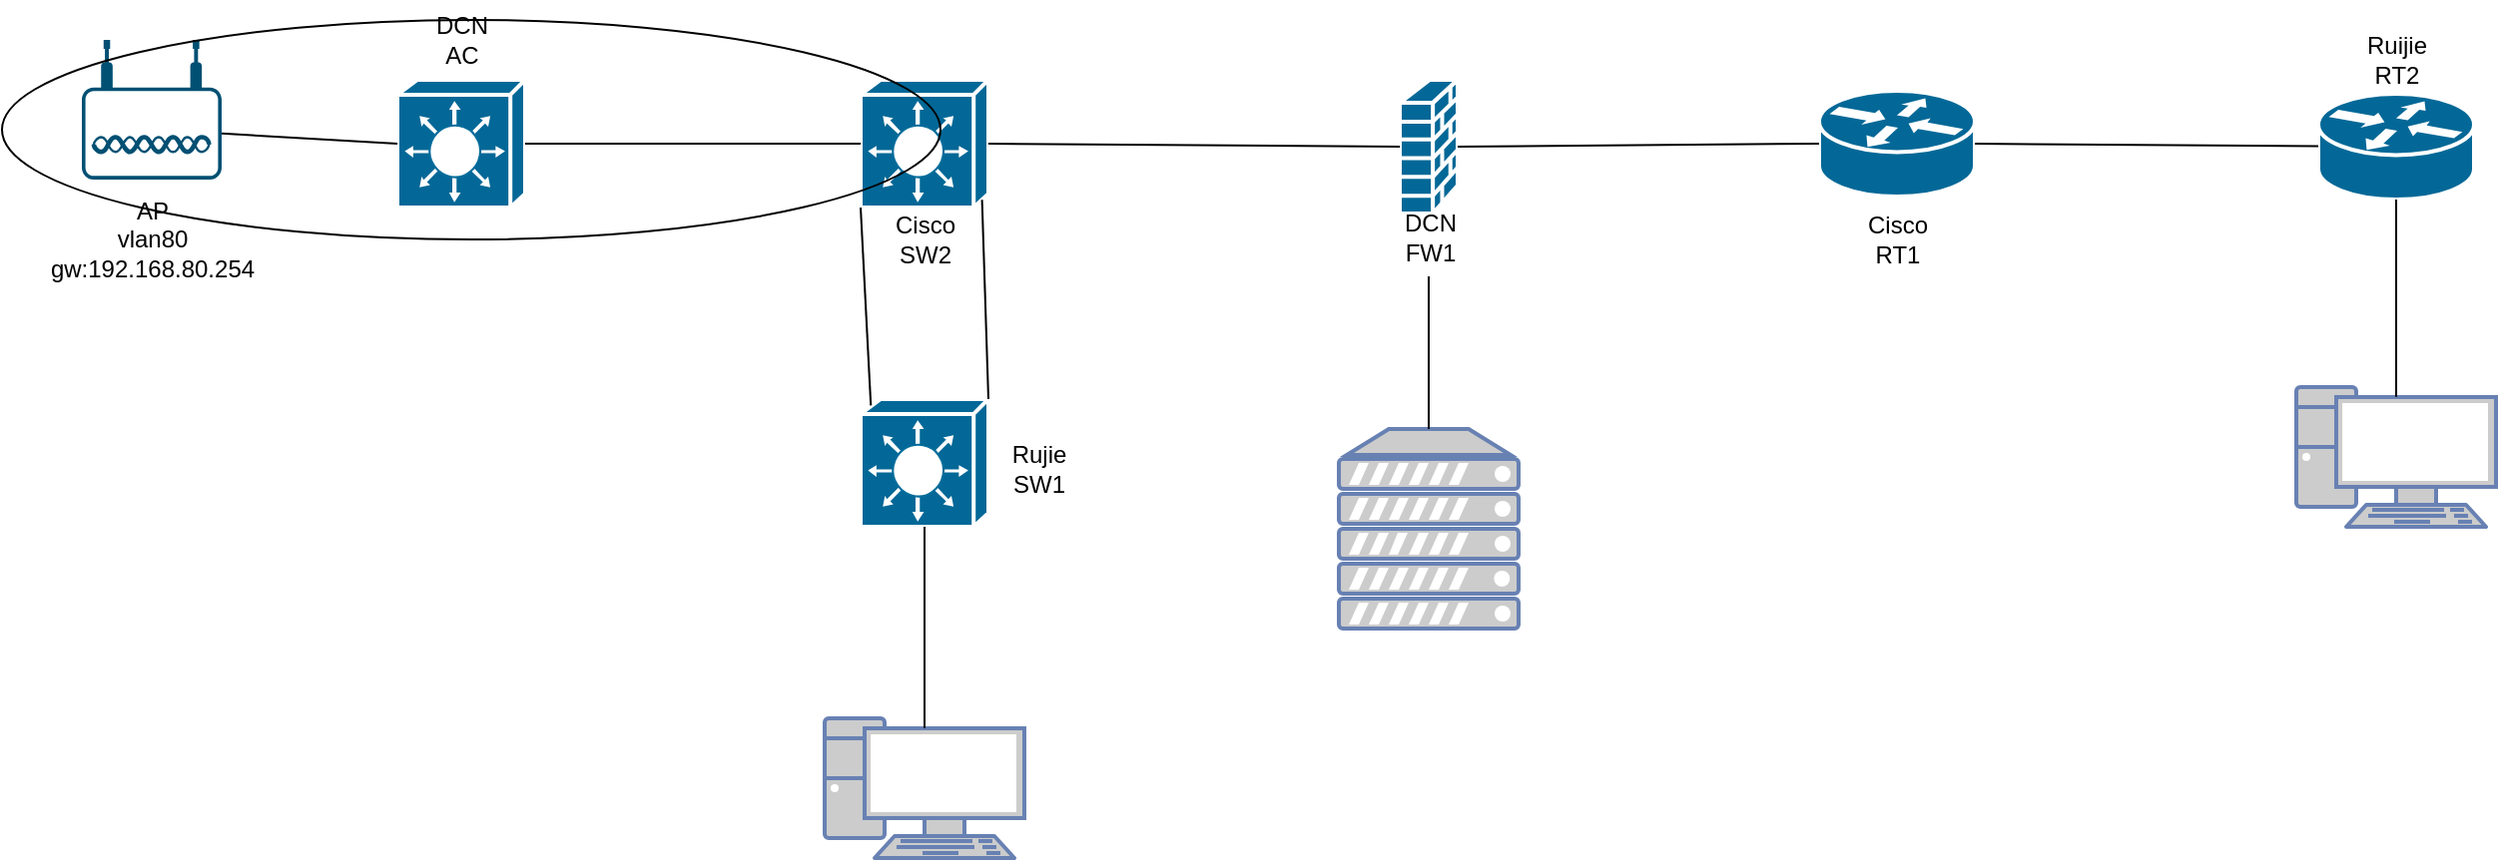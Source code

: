 <mxfile version="20.5.2" type="github">
  <diagram id="z9jLIQjBeLEgCt6SRXdv" name="Page-1">
    <mxGraphModel dx="2156" dy="838" grid="1" gridSize="10" guides="1" tooltips="1" connect="1" arrows="1" fold="1" page="1" pageScale="1" pageWidth="850" pageHeight="1100" math="0" shadow="0">
      <root>
        <mxCell id="0" />
        <mxCell id="1" parent="0" />
        <mxCell id="D2eA5T3j8jZITuCjmPPc-1" value="" style="shape=mxgraph.cisco.routers.router;sketch=0;html=1;pointerEvents=1;dashed=0;fillColor=#036897;strokeColor=#ffffff;strokeWidth=2;verticalLabelPosition=bottom;verticalAlign=top;align=center;outlineConnect=0;" vertex="1" parent="1">
          <mxGeometry x="970" y="277" width="78" height="53" as="geometry" />
        </mxCell>
        <mxCell id="D2eA5T3j8jZITuCjmPPc-2" value="" style="shape=mxgraph.cisco.routers.router;sketch=0;html=1;pointerEvents=1;dashed=0;fillColor=#036897;strokeColor=#ffffff;strokeWidth=2;verticalLabelPosition=bottom;verticalAlign=top;align=center;outlineConnect=0;" vertex="1" parent="1">
          <mxGeometry x="720" y="275.5" width="78" height="53" as="geometry" />
        </mxCell>
        <mxCell id="D2eA5T3j8jZITuCjmPPc-3" value="" style="shape=mxgraph.cisco.switches.layer_3_switch;sketch=0;html=1;pointerEvents=1;dashed=0;fillColor=#036897;strokeColor=#ffffff;strokeWidth=2;verticalLabelPosition=bottom;verticalAlign=top;align=center;outlineConnect=0;" vertex="1" parent="1">
          <mxGeometry x="240" y="270" width="64" height="64" as="geometry" />
        </mxCell>
        <mxCell id="D2eA5T3j8jZITuCjmPPc-4" value="" style="shape=mxgraph.cisco.switches.layer_3_switch;sketch=0;html=1;pointerEvents=1;dashed=0;fillColor=#036897;strokeColor=#ffffff;strokeWidth=2;verticalLabelPosition=bottom;verticalAlign=top;align=center;outlineConnect=0;" vertex="1" parent="1">
          <mxGeometry x="240" y="430" width="64" height="64" as="geometry" />
        </mxCell>
        <mxCell id="D2eA5T3j8jZITuCjmPPc-5" value="" style="fontColor=#0066CC;verticalAlign=top;verticalLabelPosition=bottom;labelPosition=center;align=center;html=1;outlineConnect=0;fillColor=#CCCCCC;strokeColor=#6881B3;gradientColor=none;gradientDirection=north;strokeWidth=2;shape=mxgraph.networks.pc;" vertex="1" parent="1">
          <mxGeometry x="222" y="590" width="100" height="70" as="geometry" />
        </mxCell>
        <mxCell id="D2eA5T3j8jZITuCjmPPc-6" value="" style="fontColor=#0066CC;verticalAlign=top;verticalLabelPosition=bottom;labelPosition=center;align=center;html=1;outlineConnect=0;fillColor=#CCCCCC;strokeColor=#6881B3;gradientColor=none;gradientDirection=north;strokeWidth=2;shape=mxgraph.networks.pc;" vertex="1" parent="1">
          <mxGeometry x="959" y="424" width="100" height="70" as="geometry" />
        </mxCell>
        <mxCell id="D2eA5T3j8jZITuCjmPPc-7" value="" style="fontColor=#0066CC;verticalAlign=top;verticalLabelPosition=bottom;labelPosition=center;align=center;html=1;outlineConnect=0;fillColor=#CCCCCC;strokeColor=#6881B3;gradientColor=none;gradientDirection=north;strokeWidth=2;shape=mxgraph.networks.server;" vertex="1" parent="1">
          <mxGeometry x="479.5" y="445" width="90" height="100" as="geometry" />
        </mxCell>
        <mxCell id="D2eA5T3j8jZITuCjmPPc-8" value="" style="shape=mxgraph.cisco.security.firewall;sketch=0;html=1;pointerEvents=1;dashed=0;fillColor=#036897;strokeColor=#ffffff;strokeWidth=2;verticalLabelPosition=bottom;verticalAlign=top;align=center;outlineConnect=0;" vertex="1" parent="1">
          <mxGeometry x="510" y="270" width="29" height="67" as="geometry" />
        </mxCell>
        <mxCell id="D2eA5T3j8jZITuCjmPPc-9" value="" style="shape=mxgraph.cisco.switches.layer_3_switch;sketch=0;html=1;pointerEvents=1;dashed=0;fillColor=#036897;strokeColor=#ffffff;strokeWidth=2;verticalLabelPosition=bottom;verticalAlign=top;align=center;outlineConnect=0;" vertex="1" parent="1">
          <mxGeometry x="8" y="270" width="64" height="64" as="geometry" />
        </mxCell>
        <mxCell id="D2eA5T3j8jZITuCjmPPc-10" value="" style="endArrow=none;html=1;rounded=0;entryX=0;entryY=1;entryDx=0;entryDy=0;entryPerimeter=0;exitX=0.08;exitY=0.05;exitDx=0;exitDy=0;exitPerimeter=0;" edge="1" parent="1" source="D2eA5T3j8jZITuCjmPPc-4" target="D2eA5T3j8jZITuCjmPPc-3">
          <mxGeometry width="50" height="50" relative="1" as="geometry">
            <mxPoint x="400" y="460" as="sourcePoint" />
            <mxPoint x="450" y="410" as="targetPoint" />
          </mxGeometry>
        </mxCell>
        <mxCell id="D2eA5T3j8jZITuCjmPPc-11" value="" style="endArrow=none;html=1;rounded=0;entryX=0.95;entryY=0.94;entryDx=0;entryDy=0;entryPerimeter=0;exitX=1;exitY=0;exitDx=0;exitDy=0;exitPerimeter=0;" edge="1" parent="1" source="D2eA5T3j8jZITuCjmPPc-4" target="D2eA5T3j8jZITuCjmPPc-3">
          <mxGeometry width="50" height="50" relative="1" as="geometry">
            <mxPoint x="400" y="460" as="sourcePoint" />
            <mxPoint x="450" y="410" as="targetPoint" />
          </mxGeometry>
        </mxCell>
        <mxCell id="D2eA5T3j8jZITuCjmPPc-13" value="" style="endArrow=none;html=1;rounded=0;entryX=0;entryY=0.5;entryDx=0;entryDy=0;entryPerimeter=0;exitX=1;exitY=0.5;exitDx=0;exitDy=0;exitPerimeter=0;" edge="1" parent="1" source="D2eA5T3j8jZITuCjmPPc-9" target="D2eA5T3j8jZITuCjmPPc-3">
          <mxGeometry width="50" height="50" relative="1" as="geometry">
            <mxPoint x="400" y="460" as="sourcePoint" />
            <mxPoint x="450" y="410" as="targetPoint" />
          </mxGeometry>
        </mxCell>
        <mxCell id="D2eA5T3j8jZITuCjmPPc-14" value="" style="endArrow=none;html=1;rounded=0;entryX=0.5;entryY=1;entryDx=0;entryDy=0;entryPerimeter=0;exitX=0.5;exitY=0.07;exitDx=0;exitDy=0;exitPerimeter=0;" edge="1" parent="1" source="D2eA5T3j8jZITuCjmPPc-5" target="D2eA5T3j8jZITuCjmPPc-4">
          <mxGeometry width="50" height="50" relative="1" as="geometry">
            <mxPoint x="400" y="460" as="sourcePoint" />
            <mxPoint x="450" y="410" as="targetPoint" />
          </mxGeometry>
        </mxCell>
        <mxCell id="D2eA5T3j8jZITuCjmPPc-16" value="" style="endArrow=none;html=1;rounded=0;entryX=0;entryY=0.5;entryDx=0;entryDy=0;entryPerimeter=0;exitX=1;exitY=0.5;exitDx=0;exitDy=0;exitPerimeter=0;" edge="1" parent="1" source="D2eA5T3j8jZITuCjmPPc-3" target="D2eA5T3j8jZITuCjmPPc-8">
          <mxGeometry width="50" height="50" relative="1" as="geometry">
            <mxPoint x="400" y="460" as="sourcePoint" />
            <mxPoint x="450" y="410" as="targetPoint" />
          </mxGeometry>
        </mxCell>
        <mxCell id="D2eA5T3j8jZITuCjmPPc-17" value="" style="endArrow=none;html=1;rounded=0;entryX=1;entryY=0.5;entryDx=0;entryDy=0;entryPerimeter=0;exitX=0;exitY=0.5;exitDx=0;exitDy=0;exitPerimeter=0;" edge="1" parent="1" source="D2eA5T3j8jZITuCjmPPc-2" target="D2eA5T3j8jZITuCjmPPc-8">
          <mxGeometry width="50" height="50" relative="1" as="geometry">
            <mxPoint x="400" y="460" as="sourcePoint" />
            <mxPoint x="450" y="410" as="targetPoint" />
          </mxGeometry>
        </mxCell>
        <mxCell id="D2eA5T3j8jZITuCjmPPc-18" value="" style="endArrow=none;html=1;rounded=0;entryX=1;entryY=0.5;entryDx=0;entryDy=0;entryPerimeter=0;" edge="1" parent="1" source="D2eA5T3j8jZITuCjmPPc-1" target="D2eA5T3j8jZITuCjmPPc-2">
          <mxGeometry width="50" height="50" relative="1" as="geometry">
            <mxPoint x="400" y="460" as="sourcePoint" />
            <mxPoint x="450" y="410" as="targetPoint" />
          </mxGeometry>
        </mxCell>
        <mxCell id="D2eA5T3j8jZITuCjmPPc-20" value="DCN&lt;br&gt;AC" style="text;html=1;align=center;verticalAlign=middle;resizable=0;points=[];autosize=1;strokeColor=none;fillColor=none;" vertex="1" parent="1">
          <mxGeometry x="15" y="230" width="50" height="40" as="geometry" />
        </mxCell>
        <mxCell id="D2eA5T3j8jZITuCjmPPc-21" value="" style="points=[[0.03,0.36,0],[0.18,0,0],[0.5,0.34,0],[0.82,0,0],[0.97,0.36,0],[1,0.67,0],[0.975,0.975,0],[0.5,1,0],[0.025,0.975,0],[0,0.67,0]];verticalLabelPosition=bottom;sketch=0;html=1;verticalAlign=top;aspect=fixed;align=center;pointerEvents=1;shape=mxgraph.cisco19.wireless_access_point;fillColor=#005073;strokeColor=none;" vertex="1" parent="1">
          <mxGeometry x="-150" y="250" width="70" height="70" as="geometry" />
        </mxCell>
        <mxCell id="D2eA5T3j8jZITuCjmPPc-22" value="" style="endArrow=none;html=1;rounded=0;entryX=0;entryY=0.5;entryDx=0;entryDy=0;entryPerimeter=0;exitX=1;exitY=0.67;exitDx=0;exitDy=0;exitPerimeter=0;" edge="1" parent="1" source="D2eA5T3j8jZITuCjmPPc-21" target="D2eA5T3j8jZITuCjmPPc-9">
          <mxGeometry width="50" height="50" relative="1" as="geometry">
            <mxPoint x="400" y="450" as="sourcePoint" />
            <mxPoint x="450" y="400" as="targetPoint" />
          </mxGeometry>
        </mxCell>
        <mxCell id="D2eA5T3j8jZITuCjmPPc-23" value="AP&lt;br&gt;vlan80&lt;br&gt;gw:192.168.80.254" style="text;html=1;align=center;verticalAlign=middle;resizable=0;points=[];autosize=1;strokeColor=none;fillColor=none;" vertex="1" parent="1">
          <mxGeometry x="-180" y="320" width="130" height="60" as="geometry" />
        </mxCell>
        <mxCell id="D2eA5T3j8jZITuCjmPPc-24" value="Rujie&lt;br&gt;SW1" style="text;html=1;align=center;verticalAlign=middle;resizable=0;points=[];autosize=1;strokeColor=none;fillColor=none;" vertex="1" parent="1">
          <mxGeometry x="304" y="445" width="50" height="40" as="geometry" />
        </mxCell>
        <mxCell id="D2eA5T3j8jZITuCjmPPc-25" value="Cisco&lt;br&gt;SW2" style="text;html=1;align=center;verticalAlign=middle;resizable=0;points=[];autosize=1;strokeColor=none;fillColor=none;" vertex="1" parent="1">
          <mxGeometry x="247" y="330" width="50" height="40" as="geometry" />
        </mxCell>
        <mxCell id="D2eA5T3j8jZITuCjmPPc-26" value="DCN&lt;br&gt;FW1" style="text;html=1;align=center;verticalAlign=middle;resizable=0;points=[];autosize=1;strokeColor=none;fillColor=none;" vertex="1" parent="1">
          <mxGeometry x="499.5" y="328.5" width="50" height="40" as="geometry" />
        </mxCell>
        <mxCell id="D2eA5T3j8jZITuCjmPPc-27" value="Cisco&lt;br&gt;RT1" style="text;html=1;align=center;verticalAlign=middle;resizable=0;points=[];autosize=1;strokeColor=none;fillColor=none;" vertex="1" parent="1">
          <mxGeometry x="734" y="330" width="50" height="40" as="geometry" />
        </mxCell>
        <mxCell id="D2eA5T3j8jZITuCjmPPc-28" value="Ruijie&lt;br&gt;RT2" style="text;html=1;align=center;verticalAlign=middle;resizable=0;points=[];autosize=1;strokeColor=none;fillColor=none;" vertex="1" parent="1">
          <mxGeometry x="984" y="240" width="50" height="40" as="geometry" />
        </mxCell>
        <mxCell id="D2eA5T3j8jZITuCjmPPc-29" value="" style="ellipse;whiteSpace=wrap;html=1;fillColor=none;" vertex="1" parent="1">
          <mxGeometry x="-190" y="240" width="470" height="110" as="geometry" />
        </mxCell>
        <mxCell id="D2eA5T3j8jZITuCjmPPc-30" value="" style="endArrow=none;html=1;rounded=0;exitX=0.5;exitY=0;exitDx=0;exitDy=0;exitPerimeter=0;" edge="1" parent="1" source="D2eA5T3j8jZITuCjmPPc-7" target="D2eA5T3j8jZITuCjmPPc-26">
          <mxGeometry width="50" height="50" relative="1" as="geometry">
            <mxPoint x="400" y="400" as="sourcePoint" />
            <mxPoint x="450" y="350" as="targetPoint" />
          </mxGeometry>
        </mxCell>
        <mxCell id="D2eA5T3j8jZITuCjmPPc-31" value="" style="endArrow=none;html=1;rounded=0;entryX=0.5;entryY=1;entryDx=0;entryDy=0;entryPerimeter=0;exitX=0.5;exitY=0.07;exitDx=0;exitDy=0;exitPerimeter=0;" edge="1" parent="1" source="D2eA5T3j8jZITuCjmPPc-6" target="D2eA5T3j8jZITuCjmPPc-1">
          <mxGeometry width="50" height="50" relative="1" as="geometry">
            <mxPoint x="400" y="400" as="sourcePoint" />
            <mxPoint x="450" y="350" as="targetPoint" />
          </mxGeometry>
        </mxCell>
      </root>
    </mxGraphModel>
  </diagram>
</mxfile>
